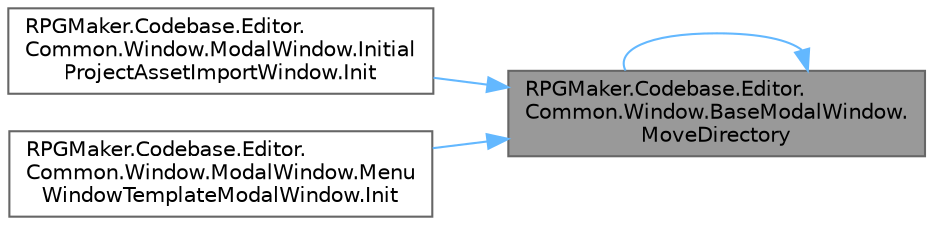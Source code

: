 digraph "RPGMaker.Codebase.Editor.Common.Window.BaseModalWindow.MoveDirectory"
{
 // LATEX_PDF_SIZE
  bgcolor="transparent";
  edge [fontname=Helvetica,fontsize=10,labelfontname=Helvetica,labelfontsize=10];
  node [fontname=Helvetica,fontsize=10,shape=box,height=0.2,width=0.4];
  rankdir="RL";
  Node1 [id="Node000001",label="RPGMaker.Codebase.Editor.\lCommon.Window.BaseModalWindow.\lMoveDirectory",height=0.2,width=0.4,color="gray40", fillcolor="grey60", style="filled", fontcolor="black",tooltip="😁 ディレクトリー移動"];
  Node1 -> Node2 [id="edge1_Node000001_Node000002",dir="back",color="steelblue1",style="solid",tooltip=" "];
  Node2 [id="Node000002",label="RPGMaker.Codebase.Editor.\lCommon.Window.ModalWindow.Initial\lProjectAssetImportWindow.Init",height=0.2,width=0.4,color="grey40", fillcolor="white", style="filled",URL="$d8/dee/class_r_p_g_maker_1_1_codebase_1_1_editor_1_1_common_1_1_window_1_1_modal_window_1_1_initial_project_asset_import_window.html#a18042b9e73ac49b45ace43fdc79a5391",tooltip="😁 初期化"];
  Node1 -> Node3 [id="edge2_Node000001_Node000003",dir="back",color="steelblue1",style="solid",tooltip=" "];
  Node3 [id="Node000003",label="RPGMaker.Codebase.Editor.\lCommon.Window.ModalWindow.Menu\lWindowTemplateModalWindow.Init",height=0.2,width=0.4,color="grey40", fillcolor="white", style="filled",URL="$d4/d46/class_r_p_g_maker_1_1_codebase_1_1_editor_1_1_common_1_1_window_1_1_modal_window_1_1_menu_window_template_modal_window.html#a1828ed089e080ac62f1667b46cd351da",tooltip="😁 初期化"];
  Node1 -> Node1 [id="edge3_Node000001_Node000001",dir="back",color="steelblue1",style="solid",tooltip=" "];
}
